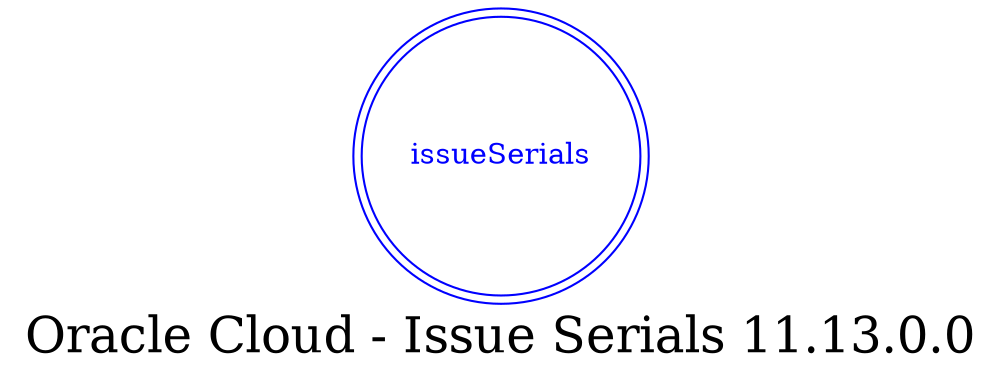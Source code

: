 digraph LexiconGraph {
graph[label="Oracle Cloud - Issue Serials 11.13.0.0", fontsize=24]
splines=true
"issueSerials" [color=blue, fontcolor=blue, shape=doublecircle]
}
